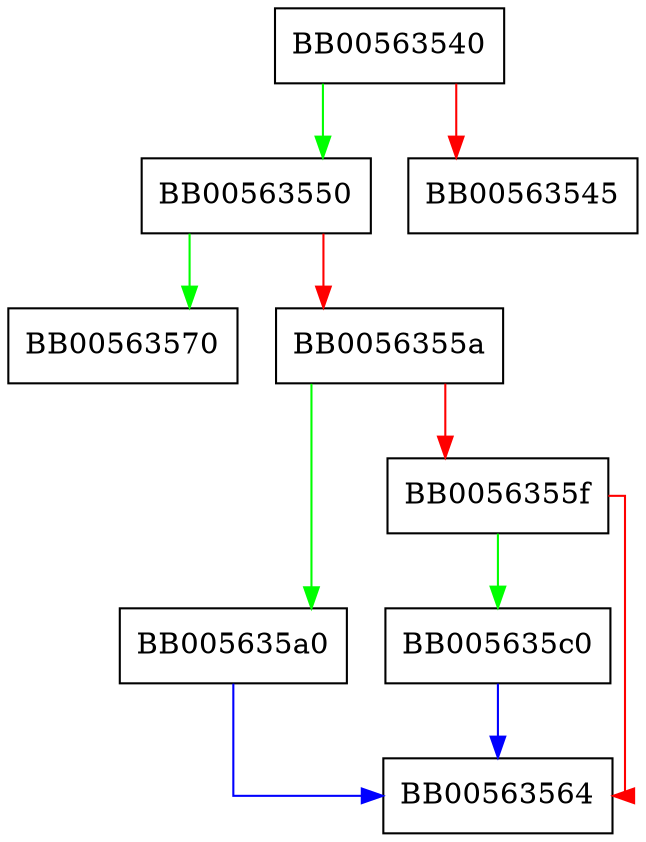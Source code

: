 digraph cms_ri_cb {
  node [shape="box"];
  graph [splines=ortho];
  BB00563540 -> BB00563550 [color="green"];
  BB00563540 -> BB00563545 [color="red"];
  BB00563550 -> BB00563570 [color="green"];
  BB00563550 -> BB0056355a [color="red"];
  BB0056355a -> BB005635a0 [color="green"];
  BB0056355a -> BB0056355f [color="red"];
  BB0056355f -> BB005635c0 [color="green"];
  BB0056355f -> BB00563564 [color="red"];
  BB005635a0 -> BB00563564 [color="blue"];
  BB005635c0 -> BB00563564 [color="blue"];
}